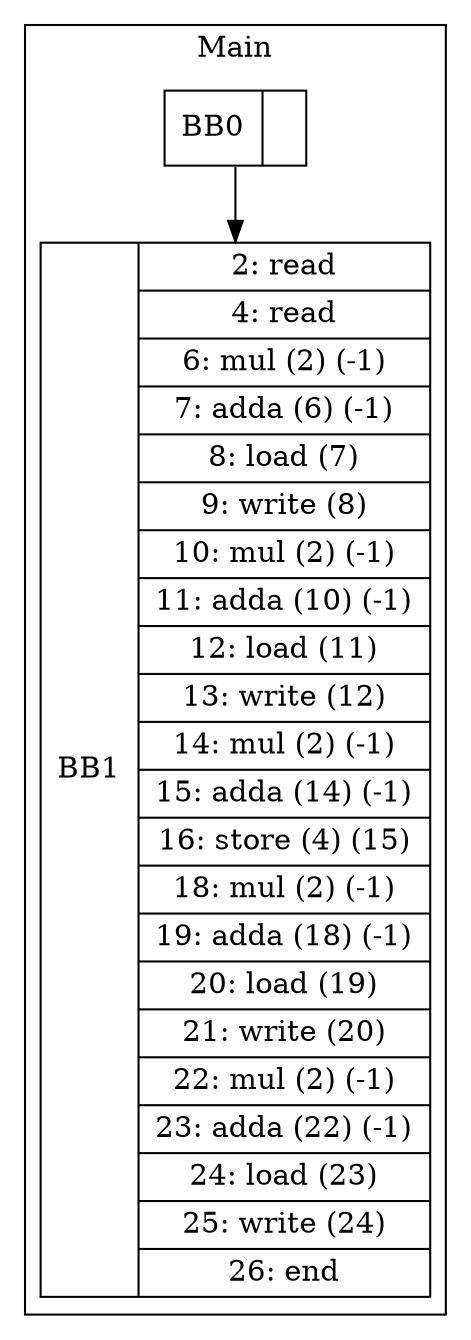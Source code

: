 digraph G {
node [shape=record];
subgraph cluster_main{
label = "Main";
BB0 [shape=record, label="<b>BB0|}"];
BB1 [shape=record, label="<b>BB1|{2: read|4: read|6: mul (2) (-1)|7: adda (6) (-1)|8: load (7)|9: write (8)|10: mul (2) (-1)|11: adda (10) (-1)|12: load (11)|13: write (12)|14: mul (2) (-1)|15: adda (14) (-1)|16: store (4) (15)|18: mul (2) (-1)|19: adda (18) (-1)|20: load (19)|21: write (20)|22: mul (2) (-1)|23: adda (22) (-1)|24: load (23)|25: write (24)|26: end}"];
}
BB0:s -> BB1:n ;
}
